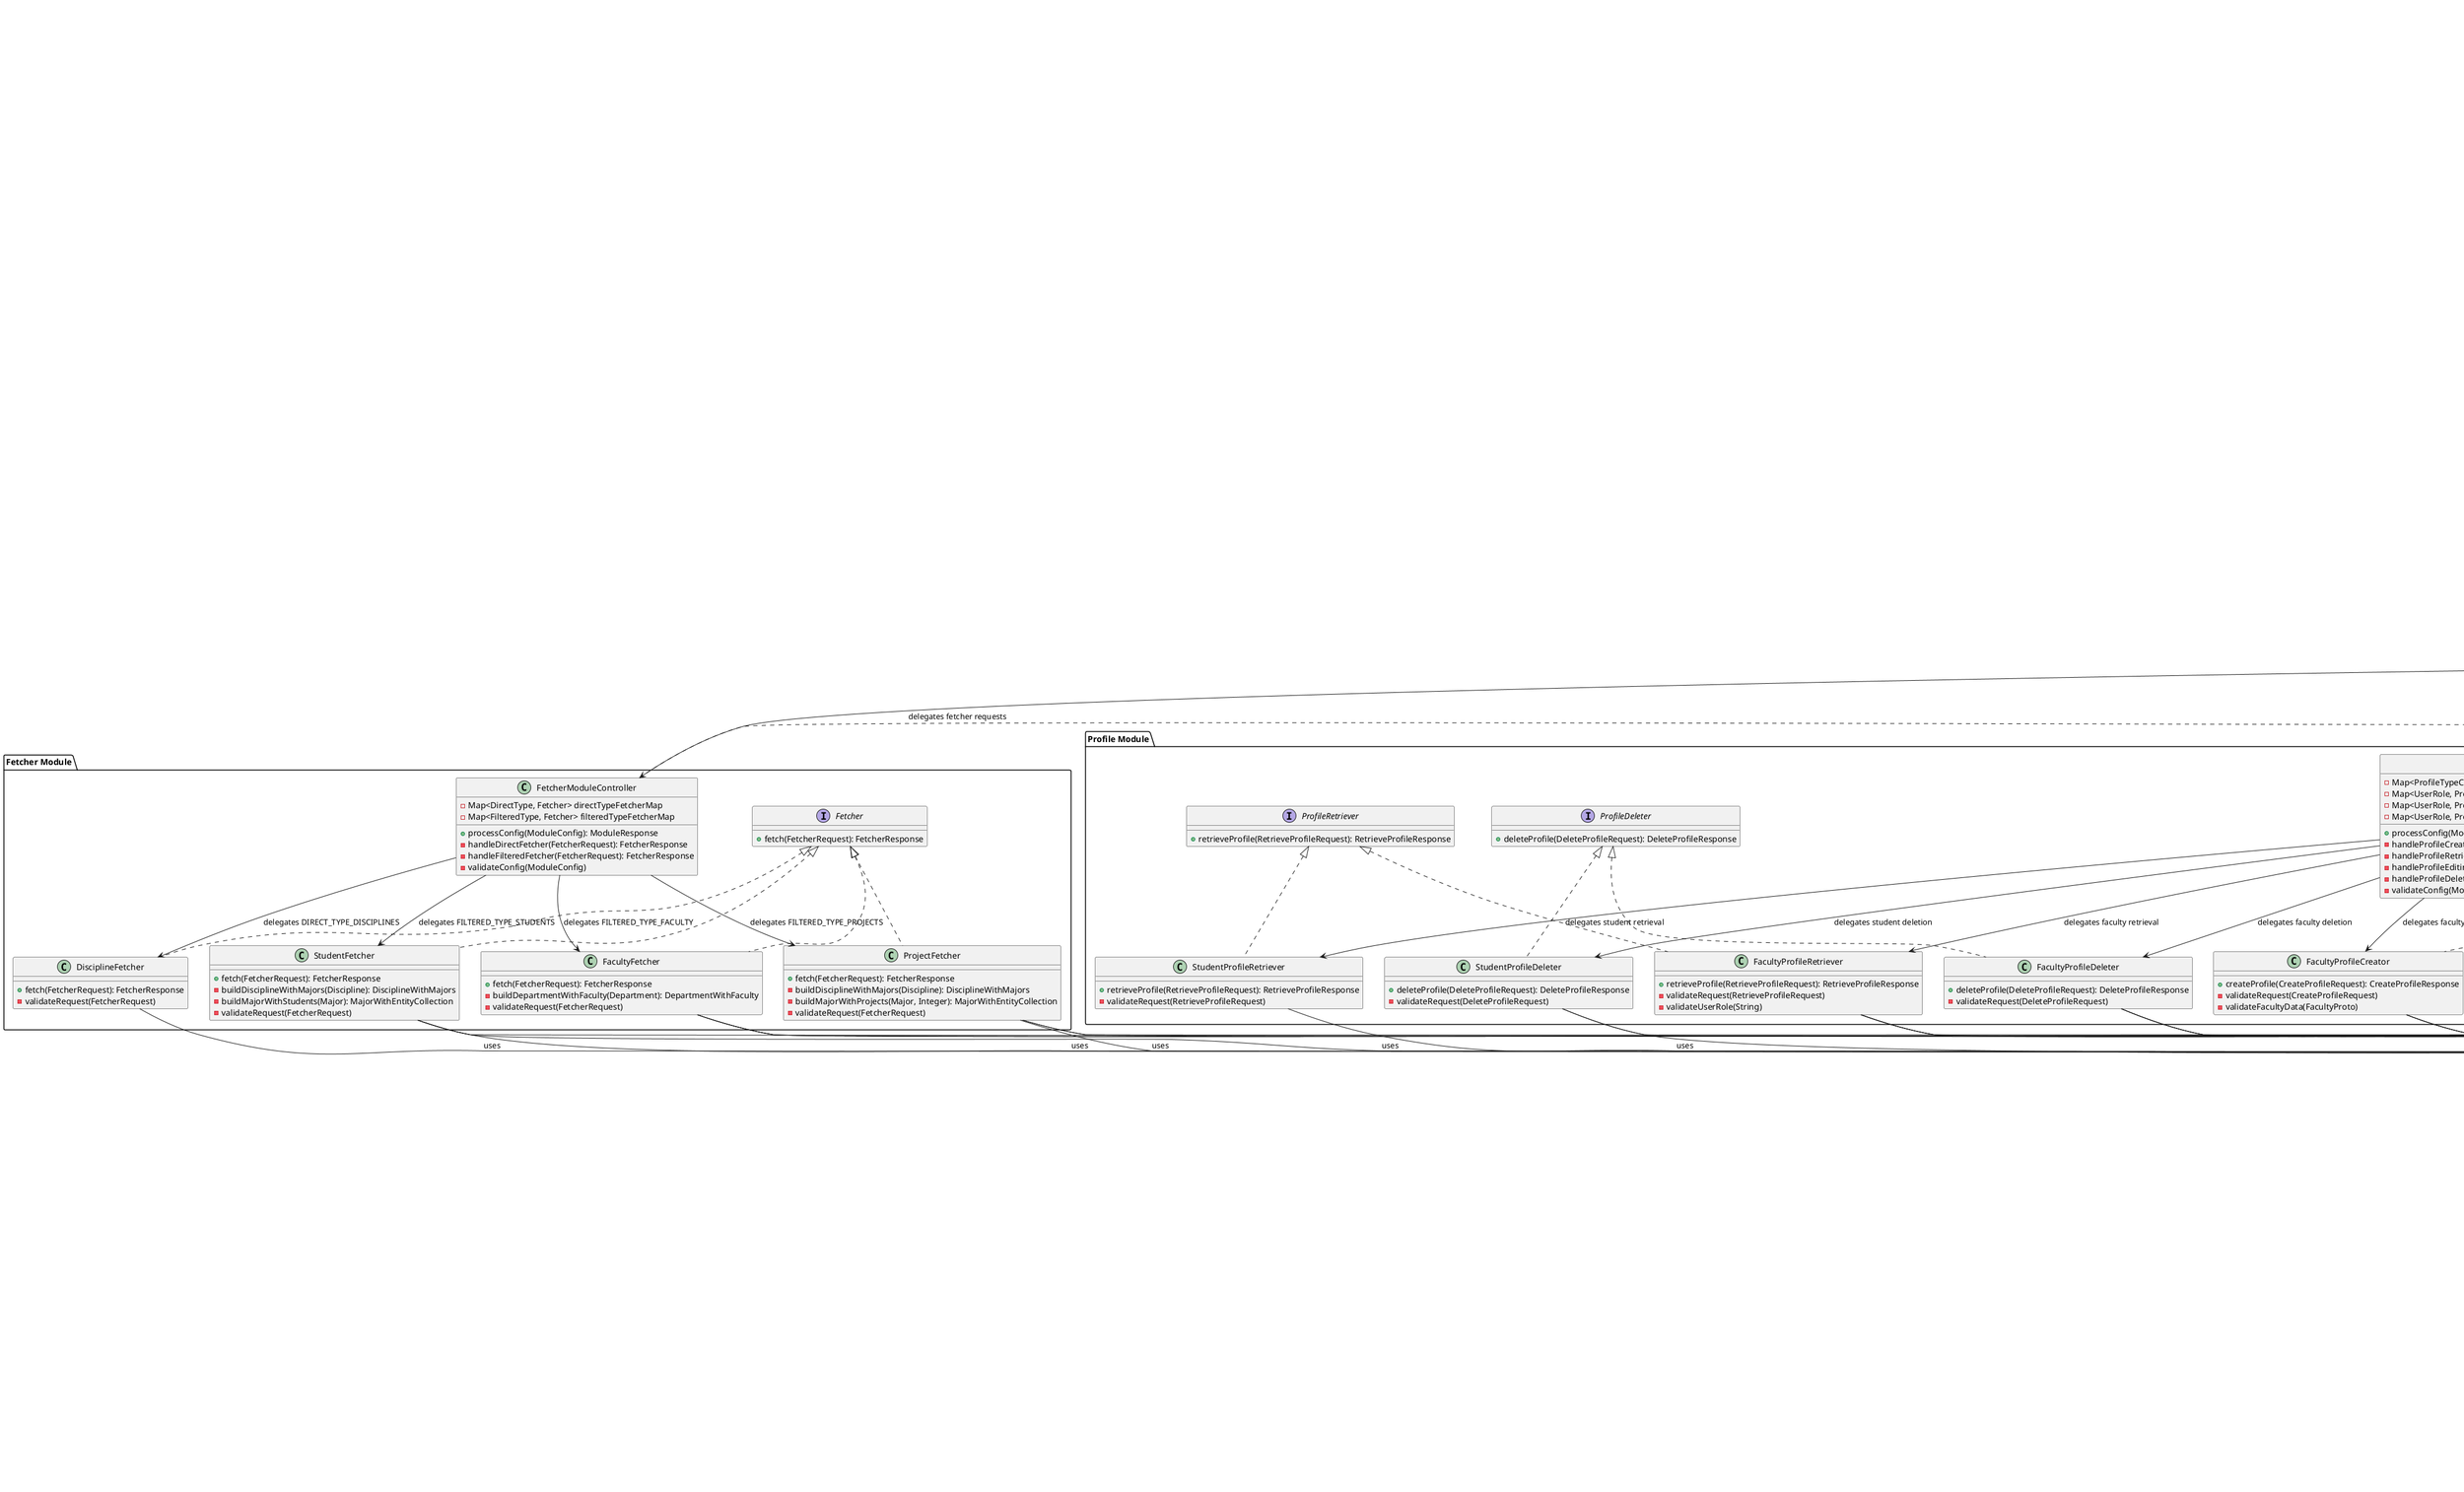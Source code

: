 @startuml OUR Search Backend Architecture

' Package definitions
package "Gateway Layer" {
  class GatewayController {
    + getProjects(): ResponseEntity<List<DisciplineDTO>>
    + getStudents(): ResponseEntity<List<DisciplineDTO>>
    + getAllFaculty(): ResponseEntity<List<DepartmentDTO>>
    + createStudent(RequestDTO): ResponseEntity
    + createFaculty(RequestDTO): ResponseEntity
    + createProject(RequestDTO): ResponseEntity
    + editStudent(RequestDTO): ResponseEntity
    + editFaculty(RequestDTO): ResponseEntity
    + editProject(RequestDTO): ResponseEntity
    + deleteStudent(RequestDTO): ResponseEntity
    + deleteFaculty(RequestDTO): ResponseEntity
    + deleteProject(RequestDTO): ResponseEntity
    + getCurrentProfile(): ResponseEntity
    + getFacultyProfile(): ResponseEntity
    + getDisciplines(): ResponseEntity
    + getMajors(): ResponseEntity
    + getResearchPeriods(): ResponseEntity
    + getUmbrellaTopics(): ResponseEntity
    + getDepartments(): ResponseEntity
  }

  class ModuleInvoker {
    - Map<Class<?>, ModuleController> moduleControllerMap
    + processConfig(ModuleConfig): ModuleResponse
    - validateConfig(ModuleConfig)
    - getRequestClass(ModuleConfig): Class<?>
  }
}

package "Core Module" {
  interface ModuleController {
    + processConfig(ModuleConfig): ModuleResponse
  }
}

package "Fetcher Module" {
  class FetcherModuleController {
    - Map<DirectType, Fetcher> directTypeFetcherMap
    - Map<FilteredType, Fetcher> filteredTypeFetcherMap
    + processConfig(ModuleConfig): ModuleResponse
    - handleDirectFetcher(FetcherRequest): FetcherResponse
    - handleFilteredFetcher(FetcherRequest): FetcherResponse
    - validateConfig(ModuleConfig)
  }

  interface Fetcher {
    + fetch(FetcherRequest): FetcherResponse
  }

  class DisciplineFetcher {
    + fetch(FetcherRequest): FetcherResponse
    - validateRequest(FetcherRequest)
  }

  class ProjectFetcher {
    + fetch(FetcherRequest): FetcherResponse
    - buildDisciplineWithMajors(Discipline): DisciplineWithMajors
    - buildMajorWithProjects(Major, Integer): MajorWithEntityCollection
    - validateRequest(FetcherRequest)
  }

  class StudentFetcher {
    + fetch(FetcherRequest): FetcherResponse
    - buildDisciplineWithMajors(Discipline): DisciplineWithMajors
    - buildMajorWithStudents(Major): MajorWithEntityCollection
    - validateRequest(FetcherRequest)
  }

  class FacultyFetcher {
    + fetch(FetcherRequest): FetcherResponse
    - buildDepartmentWithFaculty(Department): DepartmentWithFaculty
    - validateRequest(FetcherRequest)
  }
}

package "Profile Module" {
  class ProfileModuleController {
    - Map<ProfileTypeCase, ProfileCreator> profileCreatorMap
    - Map<UserRole, ProfileRetriever> profileRetrieverMap
    - Map<UserRole, ProfileEditor> profileEditorMap
    - Map<UserRole, ProfileDeleter> profileDeleterMap
    + processConfig(ModuleConfig): ModuleResponse
    - handleProfileCreation(CreateProfileRequest): CreateProfileResponse
    - handleProfileRetrieval(RetrieveProfileRequest): RetrieveProfileResponse
    - handleProfileEditing(EditProfileRequest): EditProfileResponse
    - handleProfileDeletion(DeleteProfileRequest): DeleteProfileResponse
    - validateConfig(ModuleConfig)
  }

  interface ProfileCreator {
    + createProfile(CreateProfileRequest): CreateProfileResponse
  }

  interface ProfileRetriever {
    + retrieveProfile(RetrieveProfileRequest): RetrieveProfileResponse
  }

  interface ProfileEditor {
    + editProfile(EditProfileRequest): EditProfileResponse
  }

  interface ProfileDeleter {
    + deleteProfile(DeleteProfileRequest): DeleteProfileResponse
  }

  class StudentProfileCreator {
    + createProfile(CreateProfileRequest): CreateProfileResponse
    - validateRequest(CreateProfileRequest)
    - validateStudentData(StudentProto)
  }

  class FacultyProfileCreator {
    + createProfile(CreateProfileRequest): CreateProfileResponse
    - validateRequest(CreateProfileRequest)
    - validateFacultyData(FacultyProto)
  }

  class StudentProfileRetriever {
    + retrieveProfile(RetrieveProfileRequest): RetrieveProfileResponse
    - validateRequest(RetrieveProfileRequest)
  }

  class FacultyProfileRetriever {
    + retrieveProfile(RetrieveProfileRequest): RetrieveProfileResponse
    - validateRequest(RetrieveProfileRequest)
    - validateUserRole(String)
  }

  class StudentProfileEditor {
    + editProfile(EditProfileRequest): EditProfileResponse
    - validateRequest(EditProfileRequest)
    - validateUserRole(String)
  }

  class FacultyProfileEditor {
    + editProfile(EditProfileRequest): EditProfileResponse
    - validateRequest(EditProfileRequest)
    - validateUserRole(String)
  }

  class StudentProfileDeleter {
    + deleteProfile(DeleteProfileRequest): DeleteProfileResponse
    - validateRequest(DeleteProfileRequest)
  }

  class FacultyProfileDeleter {
    + deleteProfile(DeleteProfileRequest): DeleteProfileResponse
    - validateRequest(DeleteProfileRequest)
  }
}

package "Project Module" {
  class ProjectModuleController {
    + processConfig(ModuleConfig): ModuleResponse
    - validateConfig(ModuleConfig)
  }

  class ProjectCreator {
    + createProject(CreateProjectRequest): CreateProjectResponse
    - validateRequest(CreateProjectRequest)
    - validateProjectData(ProjectProto)
  }

  class ProjectEditor {
    + editProject(EditProjectRequest): EditProjectResponse
    - validateRequest(EditProjectRequest)
    - validateProjectData(ProjectProto)
    - toProjectProtoWithoutFaculty(Project): ProjectProto
  }

  class ProjectDeleter {
    + deleteProject(DeleteProjectRequest): DeleteProjectResponse
  }
}

package "Database Layer" {
  package "Entities" {
    class Student {
      - id: Integer
      - firstName: String
      - lastName: String
      - email: String
      - undergradYear: Integer
      - graduationYear: Integer
      - interestReason: String
      - hasPriorExperience: Boolean
      - isActive: Boolean
    }

    class Faculty {
      - id: Integer
      - firstName: String
      - lastName: String
      - email: String
    }

    class Project {
      - id: Integer
      - name: String
      - description: String
      - desiredQualifications: String
      - isActive: Boolean
    }

    class Department {
      - id: Integer
      - name: String
    }

    class Major {
      - id: Integer
      - name: String
    }

    class Discipline {
      - id: Integer
      - name: String
    }

    class ResearchPeriod {
      - id: Integer
      - name: String
    }

    class UmbrellaTopic {
      - id: Integer
      - name: String
    }

    class User {
      - id: Integer
      - email: String
      - userRole: UserRole
      - createdAt: LocalDateTime
    }

    class Faq {
      - id: Integer
      - question: String
      - answer: String
      - faqType: FaqType
    }

    class EmailNotification {
      - id: Integer
      - body: String
      - subject: String
      - emailNotificationType: EmailNotificationType
    }
  }

  package "Repositories" {
    interface StudentRepository
    interface FacultyRepository
    interface ProjectRepository
    interface DepartmentRepository
    interface MajorRepository
    interface DisciplineRepository
    interface ResearchPeriodRepository
    interface UmbrellaTopicRepository
    interface UserRepository
    interface FaqRepository
    interface EmailNotificationRepository
  }

  package "Services" {
    class StudentService
    class FacultyService
    class ProjectService
    class DepartmentService
    class MajorService
    class DisciplineService
    class ResearchPeriodService
    class UmbrellaTopicService
    class UserService
    class FaqService
    class EmailNotificationService
  }

  package "Enums" {
    enum UserRole {
      STUDENT
      FACULTY
      ADMIN
    }

    enum FaqType {
      STUDENT
      FACULTY
      ADMIN
    }

    enum EmailNotificationType {
      STUDENTS
      FACULTY
    }
  }
}

package "Security" {
  class SecurityConfig
  class OAuthSuccessHandler
  class OAuthChecker implements AuthCheckerInterface {
    + getDefaultResponse(): Map<String, String>
    + isAuthenticated(Authentication): boolean
    + getAuthUserEmail(Authentication): String
  }

  class LogoutService implements LogoutHandler {
    + logoutCurrentUser(HttpServletRequest, HttpServletResponse, Authentication): boolean
  }

  class EmailValidator {
    + isValidEmail(String, String): boolean
  }

  class UserRequestValidator {
    + canMakeRequest(String, String): boolean
    - initializeRolePermissions(): Map<UserRole, Set<String>>
  }

  interface AuthCheckerInterface

  interface LogoutHandler
}

package "DTOs" {
  class DisciplineDTO
  class MajorDTO
  class ProjectDTO
  class StudentDTO
  class FacultyDTO
  class ResearchPeriodDTO
  class UmbrellaTopicDTO
  class DepartmentDTO
  class FacultyProfileDTO
  class CreateStudentRequestDTO
  class CreateFacultyRequestDTO
  class CreateProjectRequestDTO
  class CreateProjectResponseDTO
  class CreatedProjectDTO
  class DeleteRequestDTO
  class EditStudentRequestDTO
  class EditFacultyRequestDTO
  class EditMajorRequestDTO
  class EmailNotificationDTO
  class FaqDTO
  class FaqRequestDTO
}

package "Utils" {
  class ProtoConverter
  class ProjectHierarchyConverter
  class ClassStatusConverter
  class Constants
  class UserExpirationChecker

  package "Exceptions" {
    class ForbiddenDisciplineActionException
    class ForbiddenMajorActionException
  }
}

package "Protobuf Messages" {
  class ModuleConfig <<Protobuf>> {
    + module_request: FetcherRequest | ProfileRequest | ProjectRequest
  }

  class ModuleResponse <<Protobuf>> {
    + module_response: FetcherResponse | ProfileResponse | ProjectResponse
  }

  class FetcherRequest <<Protobuf>> {
    + fetcher_type: DirectFetcher | FilteredFetcher
  }

  class FetcherResponse <<Protobuf>> {
    + fetched_data: DisciplineCollection | ProjectHierarchy | DepartmentHierarchy
  }

  class ProfileRequest <<Protobuf>> {
    + operation_request: CreateProfileRequest | RetrieveProfileRequest | EditProfileRequest | DeleteProfileRequest
  }

  class ProfileResponse <<Protobuf>> {
    + operation_response: CreateProfileResponse | RetrieveProfileResponse | EditProfileResponse | DeleteProfileResponse
  }

  class ProjectRequest <<Protobuf>> {
    + operation_request: CreateProjectRequest | DeleteProjectRequest | EditProjectRequest
  }

  class ProjectResponse <<Protobuf>> {
    + operation_response: CreateProjectResponse | DeleteProjectResponse | EditProjectResponse
  }
}

' Interface Implementations
ModuleController <|.. FetcherModuleController
ModuleController <|.. ProfileModuleController
ModuleController <|.. ProjectModuleController
ModuleController <|.. ModuleInvoker

Fetcher <|.. DisciplineFetcher
Fetcher <|.. ProjectFetcher
Fetcher <|.. StudentFetcher
Fetcher <|.. FacultyFetcher

ProfileCreator <|.. StudentProfileCreator
ProfileCreator <|.. FacultyProfileCreator
ProfileRetriever <|.. StudentProfileRetriever
ProfileRetriever <|.. FacultyProfileRetriever
ProfileEditor <|.. StudentProfileEditor
ProfileEditor <|.. FacultyProfileEditor
ProfileDeleter <|.. StudentProfileDeleter
ProfileDeleter <|.. FacultyProfileDeleter

' Gateway Layer Relationships
GatewayController --> ModuleInvoker : uses
GatewayController --> ModuleConfig : constructs
GatewayController --> ModuleResponse : processes
GatewayController --> OAuthChecker : uses for auth checks
GatewayController --> UserService : uses
GatewayController --> DepartmentService : uses
GatewayController --> DisciplineService : uses
GatewayController --> MajorService : uses
GatewayController --> ResearchPeriodService : uses
GatewayController --> UmbrellaTopicService : uses
GatewayController --> FacultyService : uses
GatewayController --> StudentService : uses
GatewayController --> ProjectService : uses
GatewayController --> FaqService : uses
GatewayController --> EmailNotificationService : uses
GatewayController --> LogoutService : uses

ModuleInvoker --> FetcherModuleController : delegates fetcher requests
ModuleInvoker --> ProfileModuleController : delegates profile requests
ModuleInvoker --> ProjectModuleController : delegates project requests

' Fetcher Module Relationships
FetcherModuleController --> DisciplineFetcher : delegates DIRECT_TYPE_DISCIPLINES
FetcherModuleController --> ProjectFetcher : delegates FILTERED_TYPE_PROJECTS
FetcherModuleController --> StudentFetcher : delegates FILTERED_TYPE_STUDENTS
FetcherModuleController --> FacultyFetcher : delegates FILTERED_TYPE_FACULTY

DisciplineFetcher --> DisciplineService : uses
ProjectFetcher --> DisciplineService : uses
ProjectFetcher --> MajorService : uses
ProjectFetcher --> ProjectService : uses
StudentFetcher --> DisciplineService : uses
StudentFetcher --> MajorService : uses
StudentFetcher --> StudentService : uses
FacultyFetcher --> DepartmentService : uses
FacultyFetcher --> FacultyService : uses
FacultyFetcher --> ProjectService : uses

' Profile Module Relationships
ProfileModuleController --> StudentProfileCreator : delegates student creation
ProfileModuleController --> FacultyProfileCreator : delegates faculty creation
ProfileModuleController --> StudentProfileRetriever : delegates student retrieval
ProfileModuleController --> FacultyProfileRetriever : delegates faculty retrieval
ProfileModuleController --> StudentProfileEditor : delegates student editing
ProfileModuleController --> FacultyProfileEditor : delegates faculty editing
ProfileModuleController --> StudentProfileDeleter : delegates student deletion
ProfileModuleController --> FacultyProfileDeleter : delegates faculty deletion
ProfileModuleController --> UserService : uses

StudentProfileCreator --> StudentService : uses
StudentProfileCreator --> MajorService : uses
StudentProfileCreator --> ResearchPeriodService : uses
StudentProfileCreator --> UserService : uses
FacultyProfileCreator --> FacultyService : uses
FacultyProfileCreator --> DepartmentService : uses
FacultyProfileCreator --> UserService : uses

StudentProfileRetriever --> StudentService : uses
FacultyProfileRetriever --> FacultyService : uses
FacultyProfileRetriever --> ProjectService : uses
FacultyProfileRetriever --> UserService : uses

StudentProfileEditor --> StudentService : uses
StudentProfileEditor --> MajorService : uses
StudentProfileEditor --> ResearchPeriodService : uses
StudentProfileEditor --> UserService : uses
FacultyProfileEditor --> FacultyService : uses
FacultyProfileEditor --> DepartmentService : uses
FacultyProfileEditor --> UserService : uses

StudentProfileDeleter --> StudentService : uses
StudentProfileDeleter --> UserService : uses
FacultyProfileDeleter --> FacultyService : uses
FacultyProfileDeleter --> UserService : uses
FacultyProfileDeleter --> ProjectService : uses

' Project Module Relationships
ProjectModuleController --> ProjectCreator : delegates project creation
ProjectModuleController --> ProjectEditor : delegates project editing
ProjectModuleController --> ProjectDeleter : delegates project deletion

ProjectCreator --> ProjectService : uses
ProjectCreator --> FacultyService : uses
ProjectCreator --> MajorService : uses
ProjectCreator --> UmbrellaTopicService : uses
ProjectCreator --> ResearchPeriodService : uses

ProjectEditor --> ProjectService : uses
ProjectEditor --> MajorService : uses
ProjectEditor --> UmbrellaTopicService : uses
ProjectEditor --> ResearchPeriodService : uses

ProjectDeleter --> ProjectService : uses

' Database Service-Repository Relationships
StudentService --> StudentRepository : uses
FacultyService --> FacultyRepository : uses
ProjectService --> ProjectRepository : uses
DepartmentService --> DepartmentRepository : uses
MajorService --> MajorRepository : uses
DisciplineService --> DisciplineRepository : uses
ResearchPeriodService --> ResearchPeriodRepository : uses
UmbrellaTopicService --> UmbrellaTopicRepository : uses
UserService --> UserRepository : uses
FaqService --> FaqRepository : uses
EmailNotificationService --> EmailNotificationRepository : uses

' Entity Relationships
Student "*" -- "*" Major : has
Student "*" -- "*" ResearchPeriod : interested in
Student "*" -- "*" Discipline : disciplines
Faculty "*" -- "*" Department : belongs to
Project "*" -- "*" Major : requires
Project "*" -- "*" UmbrellaTopic : categorized by
Project "*" -- "*" ResearchPeriod : available in
Project "*" -- "*" Discipline : related to
Project "*" -- "1" Faculty : owned by
Major "*" -- "*" Discipline : belongs to

' Security Relationships
SecurityConfig --> OAuthSuccessHandler : configures
OAuthSuccessHandler --> EmailValidator : uses
OAuthSuccessHandler --> UserService : uses
OAuthSuccessHandler --> LogoutService : uses

' Utils Relationships
UserExpirationChecker --> UserService : uses
UserExpirationChecker --> ProfileModuleController : uses for deletion

@enduml